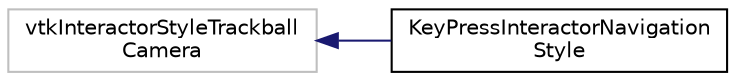 digraph "Graphical Class Hierarchy"
{
  edge [fontname="Helvetica",fontsize="10",labelfontname="Helvetica",labelfontsize="10"];
  node [fontname="Helvetica",fontsize="10",shape=record];
  rankdir="LR";
  Node1 [label="vtkInteractorStyleTrackball\lCamera",height=0.2,width=0.4,color="grey75", fillcolor="white", style="filled"];
  Node1 -> Node2 [dir="back",color="midnightblue",fontsize="10",style="solid",fontname="Helvetica"];
  Node2 [label="KeyPressInteractorNavigation\lStyle",height=0.2,width=0.4,color="black", fillcolor="white", style="filled",URL="$class_key_press_interactor_navigation_style.html",tooltip="The KeyPressInteractorNavigationStyle class: class used to interact with the 3D Viewer with the keybo..."];
}
